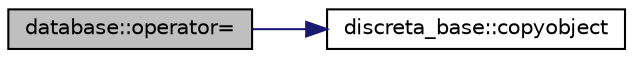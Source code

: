 digraph "database::operator="
{
  edge [fontname="Helvetica",fontsize="10",labelfontname="Helvetica",labelfontsize="10"];
  node [fontname="Helvetica",fontsize="10",shape=record];
  rankdir="LR";
  Node2712 [label="database::operator=",height=0.2,width=0.4,color="black", fillcolor="grey75", style="filled", fontcolor="black"];
  Node2712 -> Node2713 [color="midnightblue",fontsize="10",style="solid",fontname="Helvetica"];
  Node2713 [label="discreta_base::copyobject",height=0.2,width=0.4,color="black", fillcolor="white", style="filled",URL="$d7/d71/classdiscreta__base.html#a68fac2b12cefae0bc4d1a41faf9bc862"];
}
